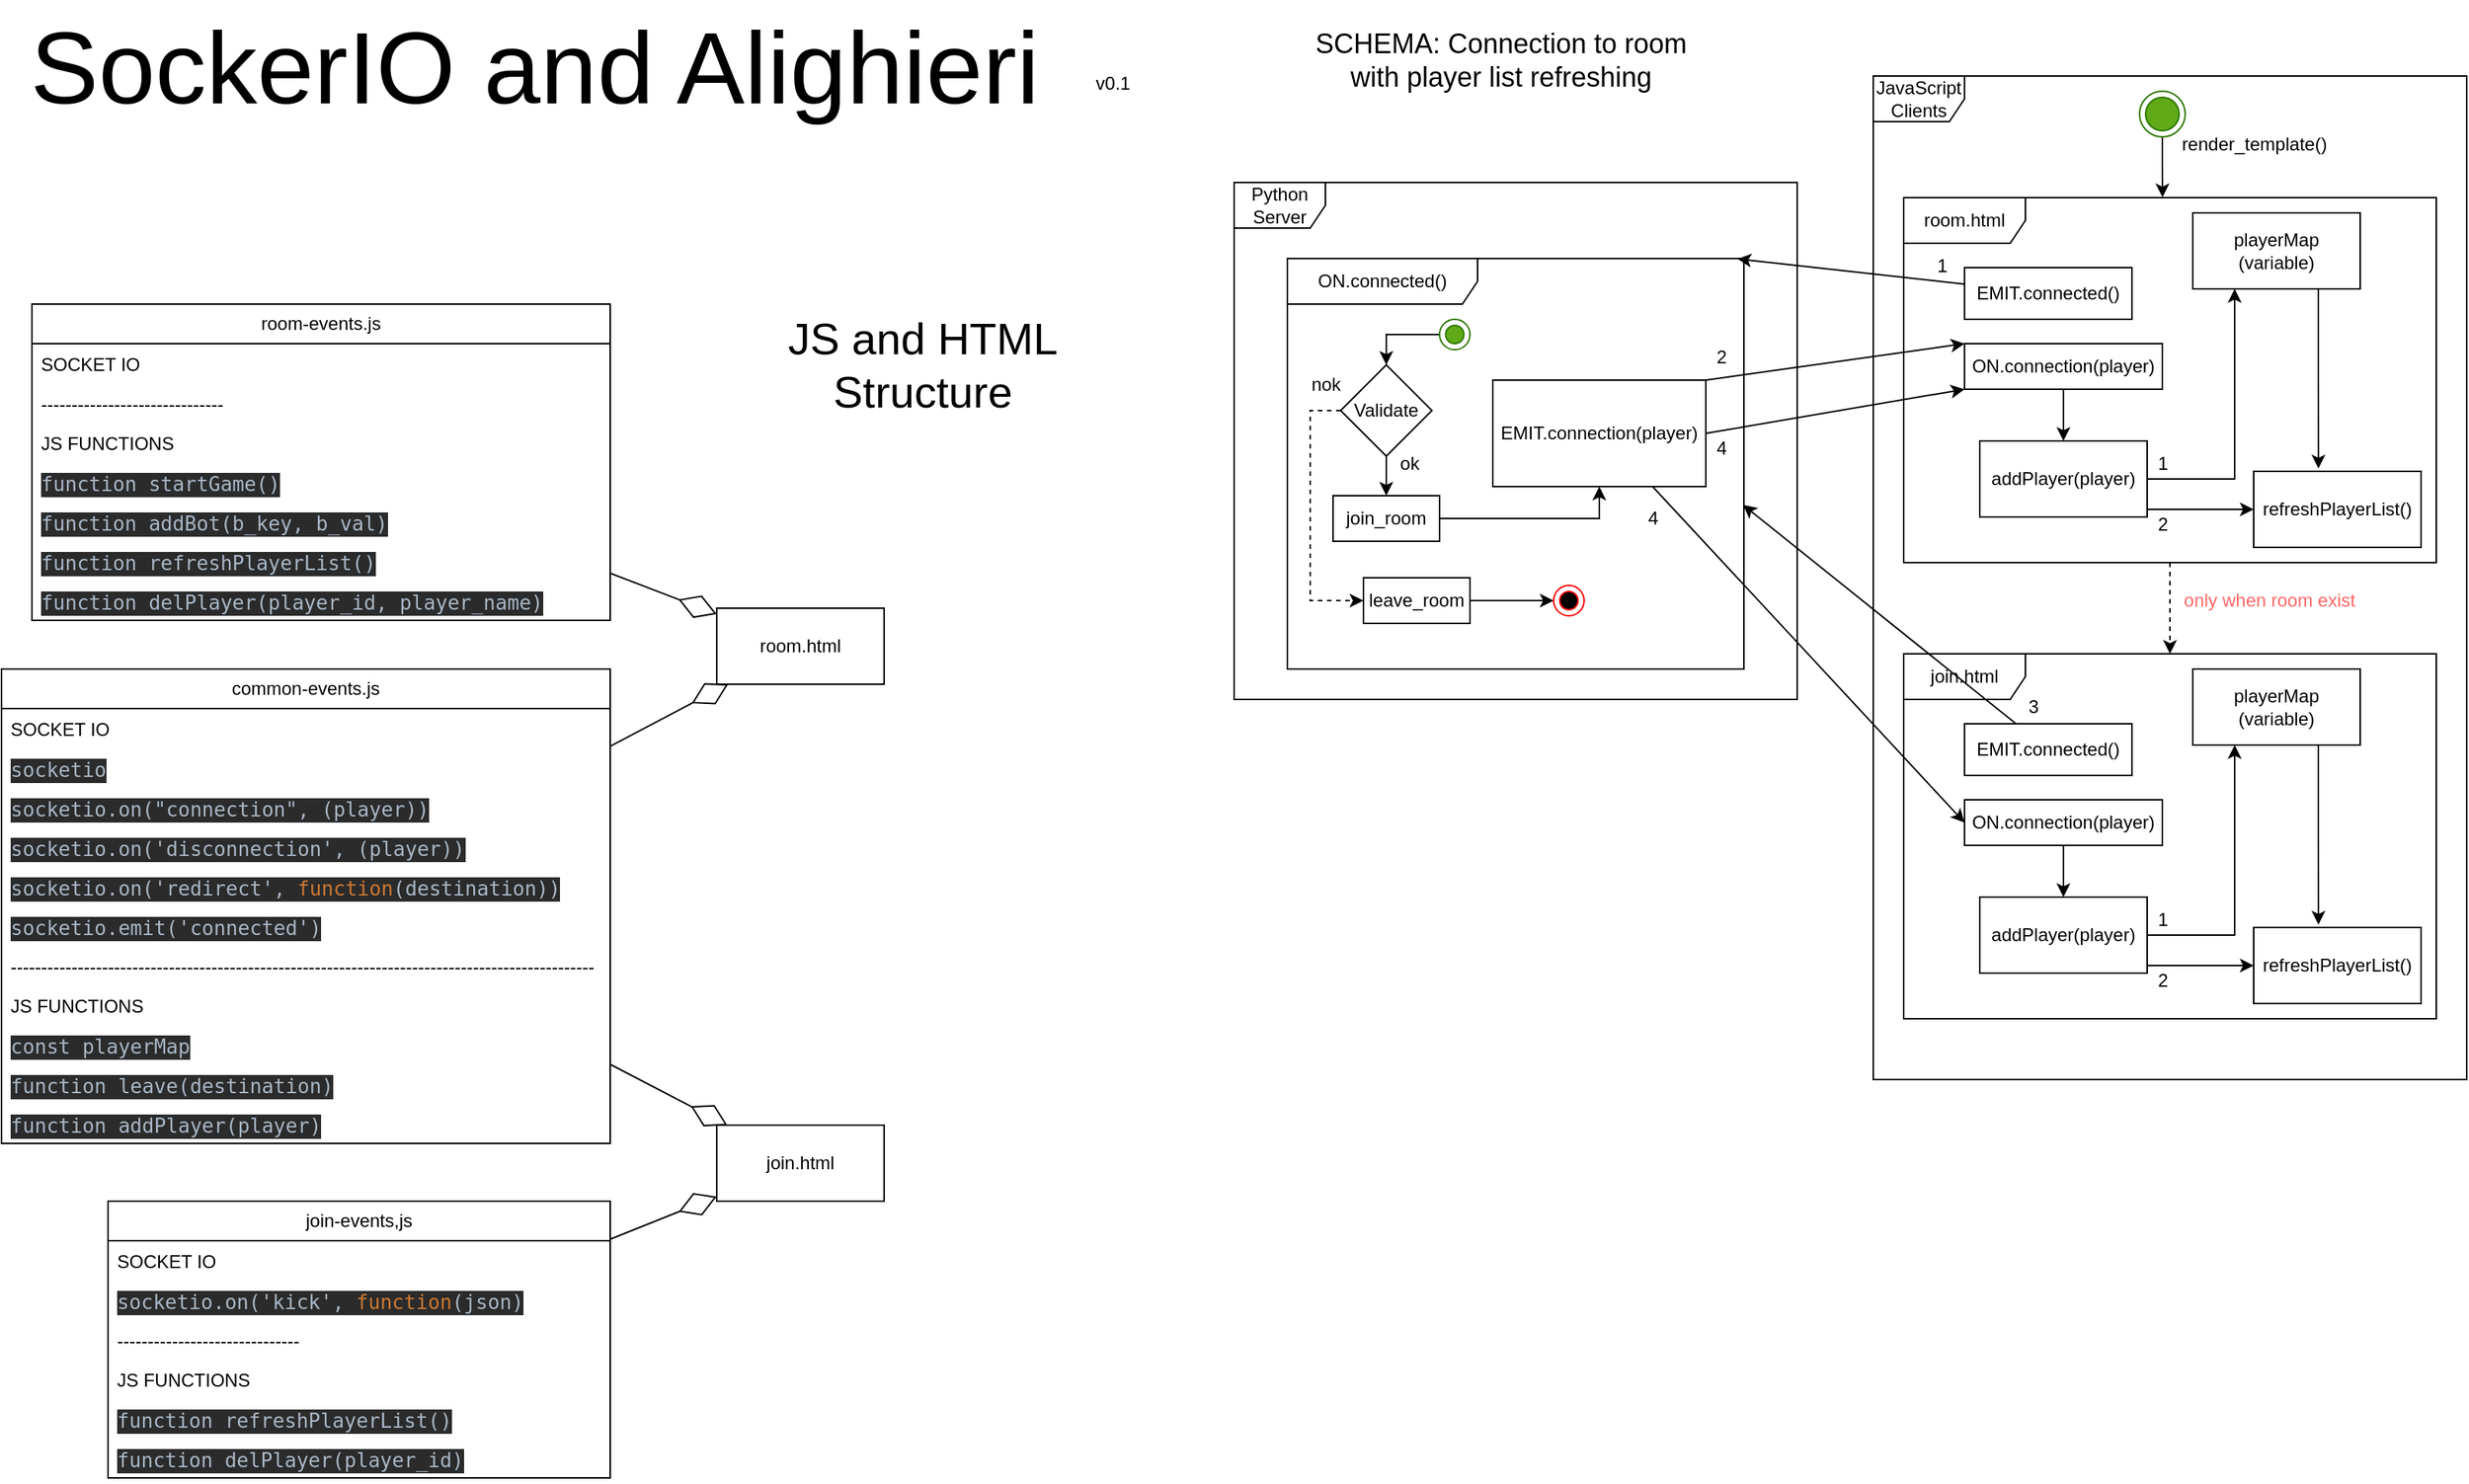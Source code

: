 <mxfile version="21.3.2">
  <diagram name="Page-1" id="Wn_ml6cLnjv_s9PpwQRe">
    <mxGraphModel dx="2352" dy="1413" grid="1" gridSize="10" guides="1" tooltips="1" connect="1" arrows="1" fold="1" page="1" pageScale="1" pageWidth="850" pageHeight="1100" math="0" shadow="0">
      <root>
        <mxCell id="0" />
        <mxCell id="1" parent="0" />
        <mxCell id="dU4LBhlGm8Yg_XWBYkVu-1" value="common-events.js" style="swimlane;fontStyle=0;childLayout=stackLayout;horizontal=1;startSize=26;fillColor=none;horizontalStack=0;resizeParent=1;resizeParentMax=0;resizeLast=0;collapsible=1;marginBottom=0;whiteSpace=wrap;html=1;" vertex="1" parent="1">
          <mxGeometry x="-790" y="460" width="400" height="312" as="geometry" />
        </mxCell>
        <mxCell id="dU4LBhlGm8Yg_XWBYkVu-2" value="SOCKET IO" style="text;strokeColor=none;fillColor=none;align=left;verticalAlign=top;spacingLeft=4;spacingRight=4;overflow=hidden;rotatable=0;points=[[0,0.5],[1,0.5]];portConstraint=eastwest;whiteSpace=wrap;html=1;" vertex="1" parent="dU4LBhlGm8Yg_XWBYkVu-1">
          <mxGeometry y="26" width="400" height="26" as="geometry" />
        </mxCell>
        <mxCell id="dU4LBhlGm8Yg_XWBYkVu-8" value="&lt;div style=&quot;background-color: rgb(43, 43, 43); color: rgb(169, 183, 198); font-family: &amp;quot;JetBrains Mono&amp;quot;, monospace; font-size: 9.8pt;&quot;&gt;socketio&lt;/div&gt;" style="text;strokeColor=none;fillColor=none;align=left;verticalAlign=top;spacingLeft=4;spacingRight=4;overflow=hidden;rotatable=0;points=[[0,0.5],[1,0.5]];portConstraint=eastwest;whiteSpace=wrap;html=1;" vertex="1" parent="dU4LBhlGm8Yg_XWBYkVu-1">
          <mxGeometry y="52" width="400" height="26" as="geometry" />
        </mxCell>
        <mxCell id="dU4LBhlGm8Yg_XWBYkVu-3" value="&lt;div style=&quot;background-color: rgb(43, 43, 43); color: rgb(169, 183, 198); font-family: &amp;quot;JetBrains Mono&amp;quot;, monospace; font-size: 9.8pt;&quot;&gt;socketio.on(&quot;connection&quot;, (player))&lt;/div&gt;" style="text;strokeColor=none;fillColor=none;align=left;verticalAlign=top;spacingLeft=4;spacingRight=4;overflow=hidden;rotatable=0;points=[[0,0.5],[1,0.5]];portConstraint=eastwest;whiteSpace=wrap;html=1;" vertex="1" parent="dU4LBhlGm8Yg_XWBYkVu-1">
          <mxGeometry y="78" width="400" height="26" as="geometry" />
        </mxCell>
        <mxCell id="dU4LBhlGm8Yg_XWBYkVu-4" value="&lt;div style=&quot;background-color: rgb(43, 43, 43); color: rgb(169, 183, 198); font-family: &amp;quot;JetBrains Mono&amp;quot;, monospace; font-size: 9.8pt;&quot;&gt;socketio.on(&#39;disconnection&#39;, (player))&lt;/div&gt;" style="text;strokeColor=none;fillColor=none;align=left;verticalAlign=top;spacingLeft=4;spacingRight=4;overflow=hidden;rotatable=0;points=[[0,0.5],[1,0.5]];portConstraint=eastwest;whiteSpace=wrap;html=1;" vertex="1" parent="dU4LBhlGm8Yg_XWBYkVu-1">
          <mxGeometry y="104" width="400" height="26" as="geometry" />
        </mxCell>
        <mxCell id="dU4LBhlGm8Yg_XWBYkVu-6" value="&lt;div style=&quot;background-color: rgb(43, 43, 43); color: rgb(169, 183, 198); font-family: &amp;quot;JetBrains Mono&amp;quot;, monospace; font-size: 9.8pt;&quot;&gt;socketio.on(&#39;redirect&#39;, &lt;span style=&quot;color:#cc7832;&quot;&gt;function&lt;/span&gt;(destination))&lt;/div&gt;" style="text;strokeColor=none;fillColor=none;align=left;verticalAlign=top;spacingLeft=4;spacingRight=4;overflow=hidden;rotatable=0;points=[[0,0.5],[1,0.5]];portConstraint=eastwest;whiteSpace=wrap;html=1;" vertex="1" parent="dU4LBhlGm8Yg_XWBYkVu-1">
          <mxGeometry y="130" width="400" height="26" as="geometry" />
        </mxCell>
        <mxCell id="dU4LBhlGm8Yg_XWBYkVu-7" value="&lt;div style=&quot;background-color: rgb(43, 43, 43); color: rgb(169, 183, 198); font-family: &amp;quot;JetBrains Mono&amp;quot;, monospace; font-size: 9.8pt;&quot;&gt;socketio.emit(&#39;connected&#39;)&lt;/div&gt;" style="text;strokeColor=none;fillColor=none;align=left;verticalAlign=top;spacingLeft=4;spacingRight=4;overflow=hidden;rotatable=0;points=[[0,0.5],[1,0.5]];portConstraint=eastwest;whiteSpace=wrap;html=1;" vertex="1" parent="dU4LBhlGm8Yg_XWBYkVu-1">
          <mxGeometry y="156" width="400" height="26" as="geometry" />
        </mxCell>
        <mxCell id="dU4LBhlGm8Yg_XWBYkVu-9" value="------------------------------------------------------------------------------------------------" style="text;strokeColor=none;fillColor=none;align=left;verticalAlign=top;spacingLeft=4;spacingRight=4;overflow=hidden;rotatable=0;points=[[0,0.5],[1,0.5]];portConstraint=eastwest;whiteSpace=wrap;html=1;" vertex="1" parent="dU4LBhlGm8Yg_XWBYkVu-1">
          <mxGeometry y="182" width="400" height="26" as="geometry" />
        </mxCell>
        <mxCell id="dU4LBhlGm8Yg_XWBYkVu-13" value="JS FUNCTIONS" style="text;strokeColor=none;fillColor=none;align=left;verticalAlign=top;spacingLeft=4;spacingRight=4;overflow=hidden;rotatable=0;points=[[0,0.5],[1,0.5]];portConstraint=eastwest;whiteSpace=wrap;html=1;" vertex="1" parent="dU4LBhlGm8Yg_XWBYkVu-1">
          <mxGeometry y="208" width="400" height="26" as="geometry" />
        </mxCell>
        <mxCell id="dU4LBhlGm8Yg_XWBYkVu-10" value="&lt;div style=&quot;background-color: rgb(43, 43, 43); color: rgb(169, 183, 198); font-family: &amp;quot;JetBrains Mono&amp;quot;, monospace; font-size: 9.8pt;&quot;&gt;const playerMap&lt;/div&gt;" style="text;strokeColor=none;fillColor=none;align=left;verticalAlign=top;spacingLeft=4;spacingRight=4;overflow=hidden;rotatable=0;points=[[0,0.5],[1,0.5]];portConstraint=eastwest;whiteSpace=wrap;html=1;" vertex="1" parent="dU4LBhlGm8Yg_XWBYkVu-1">
          <mxGeometry y="234" width="400" height="26" as="geometry" />
        </mxCell>
        <mxCell id="dU4LBhlGm8Yg_XWBYkVu-11" value="&lt;div style=&quot;background-color: rgb(43, 43, 43); color: rgb(169, 183, 198); font-family: &amp;quot;JetBrains Mono&amp;quot;, monospace; font-size: 9.8pt;&quot;&gt;function leave(destination)&lt;/div&gt;" style="text;strokeColor=none;fillColor=none;align=left;verticalAlign=top;spacingLeft=4;spacingRight=4;overflow=hidden;rotatable=0;points=[[0,0.5],[1,0.5]];portConstraint=eastwest;whiteSpace=wrap;html=1;" vertex="1" parent="dU4LBhlGm8Yg_XWBYkVu-1">
          <mxGeometry y="260" width="400" height="26" as="geometry" />
        </mxCell>
        <mxCell id="dU4LBhlGm8Yg_XWBYkVu-12" value="&lt;div style=&quot;background-color: rgb(43, 43, 43); color: rgb(169, 183, 198); font-family: &amp;quot;JetBrains Mono&amp;quot;, monospace; font-size: 9.8pt;&quot;&gt;function addPlayer(player)&lt;/div&gt;" style="text;strokeColor=none;fillColor=none;align=left;verticalAlign=top;spacingLeft=4;spacingRight=4;overflow=hidden;rotatable=0;points=[[0,0.5],[1,0.5]];portConstraint=eastwest;whiteSpace=wrap;html=1;" vertex="1" parent="dU4LBhlGm8Yg_XWBYkVu-1">
          <mxGeometry y="286" width="400" height="26" as="geometry" />
        </mxCell>
        <mxCell id="dU4LBhlGm8Yg_XWBYkVu-14" value="room-events.js" style="swimlane;fontStyle=0;childLayout=stackLayout;horizontal=1;startSize=26;fillColor=none;horizontalStack=0;resizeParent=1;resizeParentMax=0;resizeLast=0;collapsible=1;marginBottom=0;whiteSpace=wrap;html=1;" vertex="1" parent="1">
          <mxGeometry x="-770" y="220" width="380" height="208" as="geometry" />
        </mxCell>
        <mxCell id="dU4LBhlGm8Yg_XWBYkVu-15" value="SOCKET IO" style="text;strokeColor=none;fillColor=none;align=left;verticalAlign=top;spacingLeft=4;spacingRight=4;overflow=hidden;rotatable=0;points=[[0,0.5],[1,0.5]];portConstraint=eastwest;whiteSpace=wrap;html=1;" vertex="1" parent="dU4LBhlGm8Yg_XWBYkVu-14">
          <mxGeometry y="26" width="380" height="26" as="geometry" />
        </mxCell>
        <mxCell id="dU4LBhlGm8Yg_XWBYkVu-16" value="------------------------------" style="text;strokeColor=none;fillColor=none;align=left;verticalAlign=top;spacingLeft=4;spacingRight=4;overflow=hidden;rotatable=0;points=[[0,0.5],[1,0.5]];portConstraint=eastwest;whiteSpace=wrap;html=1;" vertex="1" parent="dU4LBhlGm8Yg_XWBYkVu-14">
          <mxGeometry y="52" width="380" height="26" as="geometry" />
        </mxCell>
        <mxCell id="dU4LBhlGm8Yg_XWBYkVu-25" value="JS FUNCTIONS" style="text;strokeColor=none;fillColor=none;align=left;verticalAlign=top;spacingLeft=4;spacingRight=4;overflow=hidden;rotatable=0;points=[[0,0.5],[1,0.5]];portConstraint=eastwest;whiteSpace=wrap;html=1;" vertex="1" parent="dU4LBhlGm8Yg_XWBYkVu-14">
          <mxGeometry y="78" width="380" height="26" as="geometry" />
        </mxCell>
        <mxCell id="dU4LBhlGm8Yg_XWBYkVu-17" value="&lt;div style=&quot;background-color: rgb(43, 43, 43); color: rgb(169, 183, 198); font-family: &amp;quot;JetBrains Mono&amp;quot;, monospace; font-size: 9.8pt;&quot;&gt;function startGame()&lt;/div&gt;" style="text;strokeColor=none;fillColor=none;align=left;verticalAlign=top;spacingLeft=4;spacingRight=4;overflow=hidden;rotatable=0;points=[[0,0.5],[1,0.5]];portConstraint=eastwest;whiteSpace=wrap;html=1;" vertex="1" parent="dU4LBhlGm8Yg_XWBYkVu-14">
          <mxGeometry y="104" width="380" height="26" as="geometry" />
        </mxCell>
        <mxCell id="dU4LBhlGm8Yg_XWBYkVu-18" value="&lt;div style=&quot;background-color: rgb(43, 43, 43); color: rgb(169, 183, 198); font-family: &amp;quot;JetBrains Mono&amp;quot;, monospace; font-size: 9.8pt;&quot;&gt;&lt;div style=&quot;font-size: 9.8pt;&quot;&gt;function addBot(b_key, b_val)&lt;/div&gt;&lt;/div&gt;" style="text;strokeColor=none;fillColor=none;align=left;verticalAlign=top;spacingLeft=4;spacingRight=4;overflow=hidden;rotatable=0;points=[[0,0.5],[1,0.5]];portConstraint=eastwest;whiteSpace=wrap;html=1;" vertex="1" parent="dU4LBhlGm8Yg_XWBYkVu-14">
          <mxGeometry y="130" width="380" height="26" as="geometry" />
        </mxCell>
        <mxCell id="dU4LBhlGm8Yg_XWBYkVu-19" value="&lt;div style=&quot;background-color: rgb(43, 43, 43); color: rgb(169, 183, 198); font-family: &amp;quot;JetBrains Mono&amp;quot;, monospace; font-size: 9.8pt;&quot;&gt;&lt;div style=&quot;font-size: 9.8pt;&quot;&gt;function refreshPlayerList()&lt;/div&gt;&lt;/div&gt;" style="text;strokeColor=none;fillColor=none;align=left;verticalAlign=top;spacingLeft=4;spacingRight=4;overflow=hidden;rotatable=0;points=[[0,0.5],[1,0.5]];portConstraint=eastwest;whiteSpace=wrap;html=1;" vertex="1" parent="dU4LBhlGm8Yg_XWBYkVu-14">
          <mxGeometry y="156" width="380" height="26" as="geometry" />
        </mxCell>
        <mxCell id="dU4LBhlGm8Yg_XWBYkVu-20" value="&lt;div style=&quot;background-color: rgb(43, 43, 43); color: rgb(169, 183, 198); font-family: &amp;quot;JetBrains Mono&amp;quot;, monospace; font-size: 9.8pt;&quot;&gt;&lt;div style=&quot;font-size: 9.8pt;&quot;&gt;&lt;div style=&quot;font-size: 9.8pt;&quot;&gt;function delPlayer(player_id, player_name)&lt;/div&gt;&lt;/div&gt;&lt;/div&gt;" style="text;strokeColor=none;fillColor=none;align=left;verticalAlign=top;spacingLeft=4;spacingRight=4;overflow=hidden;rotatable=0;points=[[0,0.5],[1,0.5]];portConstraint=eastwest;whiteSpace=wrap;html=1;" vertex="1" parent="dU4LBhlGm8Yg_XWBYkVu-14">
          <mxGeometry y="182" width="380" height="26" as="geometry" />
        </mxCell>
        <mxCell id="dU4LBhlGm8Yg_XWBYkVu-21" value="join-events,js" style="swimlane;fontStyle=0;childLayout=stackLayout;horizontal=1;startSize=26;fillColor=none;horizontalStack=0;resizeParent=1;resizeParentMax=0;resizeLast=0;collapsible=1;marginBottom=0;whiteSpace=wrap;html=1;" vertex="1" parent="1">
          <mxGeometry x="-720" y="810" width="330" height="182" as="geometry" />
        </mxCell>
        <mxCell id="dU4LBhlGm8Yg_XWBYkVu-22" value="SOCKET IO" style="text;strokeColor=none;fillColor=none;align=left;verticalAlign=top;spacingLeft=4;spacingRight=4;overflow=hidden;rotatable=0;points=[[0,0.5],[1,0.5]];portConstraint=eastwest;whiteSpace=wrap;html=1;" vertex="1" parent="dU4LBhlGm8Yg_XWBYkVu-21">
          <mxGeometry y="26" width="330" height="26" as="geometry" />
        </mxCell>
        <mxCell id="dU4LBhlGm8Yg_XWBYkVu-26" value="&lt;div style=&quot;background-color: rgb(43, 43, 43); color: rgb(169, 183, 198); font-family: &amp;quot;JetBrains Mono&amp;quot;, monospace; font-size: 9.8pt;&quot;&gt;socketio.on(&#39;kick&#39;, &lt;span style=&quot;color:#cc7832;&quot;&gt;function&lt;/span&gt;(json)&lt;/div&gt;" style="text;strokeColor=none;fillColor=none;align=left;verticalAlign=top;spacingLeft=4;spacingRight=4;overflow=hidden;rotatable=0;points=[[0,0.5],[1,0.5]];portConstraint=eastwest;whiteSpace=wrap;html=1;" vertex="1" parent="dU4LBhlGm8Yg_XWBYkVu-21">
          <mxGeometry y="52" width="330" height="26" as="geometry" />
        </mxCell>
        <mxCell id="dU4LBhlGm8Yg_XWBYkVu-23" value="------------------------------" style="text;strokeColor=none;fillColor=none;align=left;verticalAlign=top;spacingLeft=4;spacingRight=4;overflow=hidden;rotatable=0;points=[[0,0.5],[1,0.5]];portConstraint=eastwest;whiteSpace=wrap;html=1;" vertex="1" parent="dU4LBhlGm8Yg_XWBYkVu-21">
          <mxGeometry y="78" width="330" height="26" as="geometry" />
        </mxCell>
        <mxCell id="dU4LBhlGm8Yg_XWBYkVu-24" value="JS FUNCTIONS" style="text;strokeColor=none;fillColor=none;align=left;verticalAlign=top;spacingLeft=4;spacingRight=4;overflow=hidden;rotatable=0;points=[[0,0.5],[1,0.5]];portConstraint=eastwest;whiteSpace=wrap;html=1;" vertex="1" parent="dU4LBhlGm8Yg_XWBYkVu-21">
          <mxGeometry y="104" width="330" height="26" as="geometry" />
        </mxCell>
        <mxCell id="dU4LBhlGm8Yg_XWBYkVu-27" value="&lt;div style=&quot;background-color: rgb(43, 43, 43); color: rgb(169, 183, 198); font-family: &amp;quot;JetBrains Mono&amp;quot;, monospace; font-size: 9.8pt;&quot;&gt;function refreshPlayerList()&lt;/div&gt;" style="text;strokeColor=none;fillColor=none;align=left;verticalAlign=top;spacingLeft=4;spacingRight=4;overflow=hidden;rotatable=0;points=[[0,0.5],[1,0.5]];portConstraint=eastwest;whiteSpace=wrap;html=1;" vertex="1" parent="dU4LBhlGm8Yg_XWBYkVu-21">
          <mxGeometry y="130" width="330" height="26" as="geometry" />
        </mxCell>
        <mxCell id="dU4LBhlGm8Yg_XWBYkVu-28" value="&lt;div style=&quot;background-color: rgb(43, 43, 43); color: rgb(169, 183, 198); font-family: &amp;quot;JetBrains Mono&amp;quot;, monospace; font-size: 9.8pt;&quot;&gt;function delPlayer(player_id)&lt;/div&gt;" style="text;strokeColor=none;fillColor=none;align=left;verticalAlign=top;spacingLeft=4;spacingRight=4;overflow=hidden;rotatable=0;points=[[0,0.5],[1,0.5]];portConstraint=eastwest;whiteSpace=wrap;html=1;" vertex="1" parent="dU4LBhlGm8Yg_XWBYkVu-21">
          <mxGeometry y="156" width="330" height="26" as="geometry" />
        </mxCell>
        <mxCell id="dU4LBhlGm8Yg_XWBYkVu-29" value="join.html" style="html=1;whiteSpace=wrap;" vertex="1" parent="1">
          <mxGeometry x="-320" y="760" width="110" height="50" as="geometry" />
        </mxCell>
        <mxCell id="dU4LBhlGm8Yg_XWBYkVu-30" value="room.html" style="html=1;whiteSpace=wrap;" vertex="1" parent="1">
          <mxGeometry x="-320" y="420" width="110" height="50" as="geometry" />
        </mxCell>
        <mxCell id="dU4LBhlGm8Yg_XWBYkVu-31" value="" style="endArrow=diamondThin;endFill=0;endSize=24;html=1;rounded=0;" edge="1" parent="1" source="dU4LBhlGm8Yg_XWBYkVu-1" target="dU4LBhlGm8Yg_XWBYkVu-29">
          <mxGeometry width="160" relative="1" as="geometry">
            <mxPoint x="-310" y="690" as="sourcePoint" />
            <mxPoint x="-150" y="690" as="targetPoint" />
          </mxGeometry>
        </mxCell>
        <mxCell id="dU4LBhlGm8Yg_XWBYkVu-32" value="" style="endArrow=diamondThin;endFill=0;endSize=24;html=1;rounded=0;" edge="1" parent="1" source="dU4LBhlGm8Yg_XWBYkVu-1" target="dU4LBhlGm8Yg_XWBYkVu-30">
          <mxGeometry width="160" relative="1" as="geometry">
            <mxPoint x="-290" y="503" as="sourcePoint" />
            <mxPoint x="-275" y="609" as="targetPoint" />
          </mxGeometry>
        </mxCell>
        <mxCell id="dU4LBhlGm8Yg_XWBYkVu-33" value="" style="endArrow=diamondThin;endFill=0;endSize=24;html=1;rounded=0;" edge="1" parent="1" source="dU4LBhlGm8Yg_XWBYkVu-14" target="dU4LBhlGm8Yg_XWBYkVu-30">
          <mxGeometry width="160" relative="1" as="geometry">
            <mxPoint x="-40" y="700" as="sourcePoint" />
            <mxPoint x="-105" y="634" as="targetPoint" />
          </mxGeometry>
        </mxCell>
        <mxCell id="dU4LBhlGm8Yg_XWBYkVu-34" value="" style="endArrow=diamondThin;endFill=0;endSize=24;html=1;rounded=0;" edge="1" parent="1" source="dU4LBhlGm8Yg_XWBYkVu-21" target="dU4LBhlGm8Yg_XWBYkVu-29">
          <mxGeometry width="160" relative="1" as="geometry">
            <mxPoint x="30" y="647" as="sourcePoint" />
            <mxPoint x="-77" y="634" as="targetPoint" />
          </mxGeometry>
        </mxCell>
        <mxCell id="dU4LBhlGm8Yg_XWBYkVu-35" value="Python Server" style="shape=umlFrame;whiteSpace=wrap;html=1;pointerEvents=0;" vertex="1" parent="1">
          <mxGeometry x="20" y="140" width="370" height="340" as="geometry" />
        </mxCell>
        <mxCell id="dU4LBhlGm8Yg_XWBYkVu-36" value="JavaScript&lt;br&gt;Clients" style="shape=umlFrame;whiteSpace=wrap;html=1;pointerEvents=0;" vertex="1" parent="1">
          <mxGeometry x="440" y="70" width="390" height="660" as="geometry" />
        </mxCell>
        <mxCell id="dU4LBhlGm8Yg_XWBYkVu-40" style="edgeStyle=orthogonalEdgeStyle;rounded=0;orthogonalLoop=1;jettySize=auto;html=1;entryX=0.486;entryY=-0.001;entryDx=0;entryDy=0;entryPerimeter=0;" edge="1" parent="1" source="dU4LBhlGm8Yg_XWBYkVu-38" target="dU4LBhlGm8Yg_XWBYkVu-41">
          <mxGeometry relative="1" as="geometry">
            <mxPoint x="630" y="140" as="targetPoint" />
          </mxGeometry>
        </mxCell>
        <mxCell id="dU4LBhlGm8Yg_XWBYkVu-38" value="" style="ellipse;html=1;shape=endState;fillColor=#60a917;strokeColor=#2D7600;fontColor=#ffffff;" vertex="1" parent="1">
          <mxGeometry x="615" y="80" width="30" height="30" as="geometry" />
        </mxCell>
        <mxCell id="dU4LBhlGm8Yg_XWBYkVu-78" style="edgeStyle=orthogonalEdgeStyle;rounded=0;orthogonalLoop=1;jettySize=auto;html=1;dashed=1;" edge="1" parent="1" source="dU4LBhlGm8Yg_XWBYkVu-41" target="dU4LBhlGm8Yg_XWBYkVu-77">
          <mxGeometry relative="1" as="geometry" />
        </mxCell>
        <mxCell id="dU4LBhlGm8Yg_XWBYkVu-41" value="room.html" style="shape=umlFrame;whiteSpace=wrap;html=1;pointerEvents=0;width=80;height=30;" vertex="1" parent="1">
          <mxGeometry x="460" y="150" width="350" height="240" as="geometry" />
        </mxCell>
        <mxCell id="dU4LBhlGm8Yg_XWBYkVu-42" value="render_template()" style="text;html=1;align=center;verticalAlign=middle;resizable=0;points=[];autosize=1;strokeColor=none;fillColor=none;" vertex="1" parent="1">
          <mxGeometry x="630" y="100" width="120" height="30" as="geometry" />
        </mxCell>
        <mxCell id="dU4LBhlGm8Yg_XWBYkVu-47" value="" style="endArrow=classic;html=1;rounded=0;entryX=0.986;entryY=0.001;entryDx=0;entryDy=0;entryPerimeter=0;" edge="1" parent="1" source="dU4LBhlGm8Yg_XWBYkVu-52" target="dU4LBhlGm8Yg_XWBYkVu-53">
          <mxGeometry width="50" height="50" relative="1" as="geometry">
            <mxPoint x="400" y="410" as="sourcePoint" />
            <mxPoint x="350" y="150" as="targetPoint" />
          </mxGeometry>
        </mxCell>
        <mxCell id="dU4LBhlGm8Yg_XWBYkVu-52" value="EMIT.connected()" style="html=1;whiteSpace=wrap;" vertex="1" parent="1">
          <mxGeometry x="500" y="196" width="110" height="34" as="geometry" />
        </mxCell>
        <mxCell id="dU4LBhlGm8Yg_XWBYkVu-53" value="ON.connected()" style="shape=umlFrame;whiteSpace=wrap;html=1;pointerEvents=0;width=125;height=30;" vertex="1" parent="1">
          <mxGeometry x="55" y="190" width="300" height="270" as="geometry" />
        </mxCell>
        <mxCell id="dU4LBhlGm8Yg_XWBYkVu-63" style="edgeStyle=orthogonalEdgeStyle;rounded=0;orthogonalLoop=1;jettySize=auto;html=1;" edge="1" parent="1" source="dU4LBhlGm8Yg_XWBYkVu-60" target="dU4LBhlGm8Yg_XWBYkVu-61">
          <mxGeometry relative="1" as="geometry" />
        </mxCell>
        <mxCell id="dU4LBhlGm8Yg_XWBYkVu-60" value="join_room" style="html=1;whiteSpace=wrap;" vertex="1" parent="1">
          <mxGeometry x="85" y="346" width="70" height="30" as="geometry" />
        </mxCell>
        <mxCell id="dU4LBhlGm8Yg_XWBYkVu-61" value="EMIT.connection(player)" style="html=1;whiteSpace=wrap;" vertex="1" parent="1">
          <mxGeometry x="190" y="270" width="140" height="70" as="geometry" />
        </mxCell>
        <mxCell id="dU4LBhlGm8Yg_XWBYkVu-70" style="edgeStyle=orthogonalEdgeStyle;rounded=0;orthogonalLoop=1;jettySize=auto;html=1;" edge="1" parent="1" source="dU4LBhlGm8Yg_XWBYkVu-64" target="dU4LBhlGm8Yg_XWBYkVu-69">
          <mxGeometry relative="1" as="geometry" />
        </mxCell>
        <mxCell id="dU4LBhlGm8Yg_XWBYkVu-64" value="ON.connection(player)" style="html=1;whiteSpace=wrap;" vertex="1" parent="1">
          <mxGeometry x="500" y="246" width="130" height="30" as="geometry" />
        </mxCell>
        <mxCell id="dU4LBhlGm8Yg_XWBYkVu-67" value="" style="endArrow=classic;html=1;rounded=0;exitX=1;exitY=0;exitDx=0;exitDy=0;entryX=0;entryY=0;entryDx=0;entryDy=0;" edge="1" parent="1" source="dU4LBhlGm8Yg_XWBYkVu-61" target="dU4LBhlGm8Yg_XWBYkVu-64">
          <mxGeometry width="50" height="50" relative="1" as="geometry">
            <mxPoint x="510" y="210" as="sourcePoint" />
            <mxPoint x="410" y="280" as="targetPoint" />
          </mxGeometry>
        </mxCell>
        <mxCell id="dU4LBhlGm8Yg_XWBYkVu-76" style="edgeStyle=orthogonalEdgeStyle;rounded=0;orthogonalLoop=1;jettySize=auto;html=1;entryX=0.387;entryY=-0.038;entryDx=0;entryDy=0;entryPerimeter=0;exitX=0.75;exitY=1;exitDx=0;exitDy=0;" edge="1" parent="1" source="dU4LBhlGm8Yg_XWBYkVu-68" target="dU4LBhlGm8Yg_XWBYkVu-72">
          <mxGeometry relative="1" as="geometry" />
        </mxCell>
        <mxCell id="dU4LBhlGm8Yg_XWBYkVu-68" value="playerMap&lt;br&gt;(variable)" style="html=1;whiteSpace=wrap;" vertex="1" parent="1">
          <mxGeometry x="650" y="160" width="110" height="50" as="geometry" />
        </mxCell>
        <mxCell id="dU4LBhlGm8Yg_XWBYkVu-71" style="edgeStyle=orthogonalEdgeStyle;rounded=0;orthogonalLoop=1;jettySize=auto;html=1;entryX=0.25;entryY=1;entryDx=0;entryDy=0;" edge="1" parent="1" source="dU4LBhlGm8Yg_XWBYkVu-69" target="dU4LBhlGm8Yg_XWBYkVu-68">
          <mxGeometry relative="1" as="geometry" />
        </mxCell>
        <mxCell id="dU4LBhlGm8Yg_XWBYkVu-73" style="edgeStyle=orthogonalEdgeStyle;rounded=0;orthogonalLoop=1;jettySize=auto;html=1;" edge="1" parent="1" source="dU4LBhlGm8Yg_XWBYkVu-69" target="dU4LBhlGm8Yg_XWBYkVu-72">
          <mxGeometry relative="1" as="geometry">
            <Array as="points">
              <mxPoint x="640" y="355" />
              <mxPoint x="640" y="355" />
            </Array>
          </mxGeometry>
        </mxCell>
        <mxCell id="dU4LBhlGm8Yg_XWBYkVu-69" value="addPlayer(player)" style="html=1;whiteSpace=wrap;" vertex="1" parent="1">
          <mxGeometry x="510" y="310" width="110" height="50" as="geometry" />
        </mxCell>
        <mxCell id="dU4LBhlGm8Yg_XWBYkVu-72" value="refreshPlayerList()" style="html=1;whiteSpace=wrap;" vertex="1" parent="1">
          <mxGeometry x="690" y="330" width="110" height="50" as="geometry" />
        </mxCell>
        <mxCell id="dU4LBhlGm8Yg_XWBYkVu-74" value="1" style="text;html=1;align=center;verticalAlign=middle;resizable=0;points=[];autosize=1;strokeColor=none;fillColor=none;" vertex="1" parent="1">
          <mxGeometry x="615" y="310" width="30" height="30" as="geometry" />
        </mxCell>
        <mxCell id="dU4LBhlGm8Yg_XWBYkVu-75" value="2" style="text;html=1;align=center;verticalAlign=middle;resizable=0;points=[];autosize=1;strokeColor=none;fillColor=none;" vertex="1" parent="1">
          <mxGeometry x="615" y="350" width="30" height="30" as="geometry" />
        </mxCell>
        <mxCell id="dU4LBhlGm8Yg_XWBYkVu-77" value="join.html" style="shape=umlFrame;whiteSpace=wrap;html=1;pointerEvents=0;width=80;height=30;" vertex="1" parent="1">
          <mxGeometry x="460" y="450" width="350" height="240" as="geometry" />
        </mxCell>
        <mxCell id="dU4LBhlGm8Yg_XWBYkVu-79" value="EMIT.connected()" style="html=1;whiteSpace=wrap;" vertex="1" parent="1">
          <mxGeometry x="500" y="496" width="110" height="34" as="geometry" />
        </mxCell>
        <mxCell id="dU4LBhlGm8Yg_XWBYkVu-80" style="edgeStyle=orthogonalEdgeStyle;rounded=0;orthogonalLoop=1;jettySize=auto;html=1;" edge="1" parent="1" source="dU4LBhlGm8Yg_XWBYkVu-81" target="dU4LBhlGm8Yg_XWBYkVu-86">
          <mxGeometry relative="1" as="geometry" />
        </mxCell>
        <mxCell id="dU4LBhlGm8Yg_XWBYkVu-81" value="ON.connection(player)" style="html=1;whiteSpace=wrap;" vertex="1" parent="1">
          <mxGeometry x="500" y="546" width="130" height="30" as="geometry" />
        </mxCell>
        <mxCell id="dU4LBhlGm8Yg_XWBYkVu-82" style="edgeStyle=orthogonalEdgeStyle;rounded=0;orthogonalLoop=1;jettySize=auto;html=1;entryX=0.387;entryY=-0.038;entryDx=0;entryDy=0;entryPerimeter=0;exitX=0.75;exitY=1;exitDx=0;exitDy=0;" edge="1" parent="1" source="dU4LBhlGm8Yg_XWBYkVu-83" target="dU4LBhlGm8Yg_XWBYkVu-87">
          <mxGeometry relative="1" as="geometry" />
        </mxCell>
        <mxCell id="dU4LBhlGm8Yg_XWBYkVu-83" value="playerMap&lt;br&gt;(variable)" style="html=1;whiteSpace=wrap;" vertex="1" parent="1">
          <mxGeometry x="650" y="460" width="110" height="50" as="geometry" />
        </mxCell>
        <mxCell id="dU4LBhlGm8Yg_XWBYkVu-84" style="edgeStyle=orthogonalEdgeStyle;rounded=0;orthogonalLoop=1;jettySize=auto;html=1;entryX=0.25;entryY=1;entryDx=0;entryDy=0;" edge="1" parent="1" source="dU4LBhlGm8Yg_XWBYkVu-86" target="dU4LBhlGm8Yg_XWBYkVu-83">
          <mxGeometry relative="1" as="geometry" />
        </mxCell>
        <mxCell id="dU4LBhlGm8Yg_XWBYkVu-85" style="edgeStyle=orthogonalEdgeStyle;rounded=0;orthogonalLoop=1;jettySize=auto;html=1;" edge="1" parent="1" source="dU4LBhlGm8Yg_XWBYkVu-86" target="dU4LBhlGm8Yg_XWBYkVu-87">
          <mxGeometry relative="1" as="geometry">
            <Array as="points">
              <mxPoint x="640" y="655" />
              <mxPoint x="640" y="655" />
            </Array>
          </mxGeometry>
        </mxCell>
        <mxCell id="dU4LBhlGm8Yg_XWBYkVu-86" value="addPlayer(player)" style="html=1;whiteSpace=wrap;" vertex="1" parent="1">
          <mxGeometry x="510" y="610" width="110" height="50" as="geometry" />
        </mxCell>
        <mxCell id="dU4LBhlGm8Yg_XWBYkVu-87" value="refreshPlayerList()" style="html=1;whiteSpace=wrap;" vertex="1" parent="1">
          <mxGeometry x="690" y="630" width="110" height="50" as="geometry" />
        </mxCell>
        <mxCell id="dU4LBhlGm8Yg_XWBYkVu-88" value="1" style="text;html=1;align=center;verticalAlign=middle;resizable=0;points=[];autosize=1;strokeColor=none;fillColor=none;" vertex="1" parent="1">
          <mxGeometry x="615" y="610" width="30" height="30" as="geometry" />
        </mxCell>
        <mxCell id="dU4LBhlGm8Yg_XWBYkVu-89" value="2" style="text;html=1;align=center;verticalAlign=middle;resizable=0;points=[];autosize=1;strokeColor=none;fillColor=none;" vertex="1" parent="1">
          <mxGeometry x="615" y="650" width="30" height="30" as="geometry" />
        </mxCell>
        <mxCell id="dU4LBhlGm8Yg_XWBYkVu-90" value="1" style="text;html=1;align=center;verticalAlign=middle;resizable=0;points=[];autosize=1;strokeColor=none;fillColor=none;" vertex="1" parent="1">
          <mxGeometry x="470" y="180" width="30" height="30" as="geometry" />
        </mxCell>
        <mxCell id="dU4LBhlGm8Yg_XWBYkVu-91" value="2" style="text;html=1;align=center;verticalAlign=middle;resizable=0;points=[];autosize=1;strokeColor=none;fillColor=none;" vertex="1" parent="1">
          <mxGeometry x="325" y="240" width="30" height="30" as="geometry" />
        </mxCell>
        <mxCell id="dU4LBhlGm8Yg_XWBYkVu-92" value="" style="endArrow=classic;html=1;rounded=0;entryX=0.998;entryY=0.6;entryDx=0;entryDy=0;entryPerimeter=0;" edge="1" parent="1" source="dU4LBhlGm8Yg_XWBYkVu-79" target="dU4LBhlGm8Yg_XWBYkVu-53">
          <mxGeometry width="50" height="50" relative="1" as="geometry">
            <mxPoint x="517" y="206" as="sourcePoint" />
            <mxPoint x="368" y="154" as="targetPoint" />
          </mxGeometry>
        </mxCell>
        <mxCell id="dU4LBhlGm8Yg_XWBYkVu-93" value="3" style="text;html=1;align=center;verticalAlign=middle;resizable=0;points=[];autosize=1;strokeColor=none;fillColor=none;" vertex="1" parent="1">
          <mxGeometry x="530" y="470" width="30" height="30" as="geometry" />
        </mxCell>
        <mxCell id="dU4LBhlGm8Yg_XWBYkVu-94" value="" style="endArrow=classic;html=1;rounded=0;exitX=1;exitY=0.5;exitDx=0;exitDy=0;entryX=0;entryY=1;entryDx=0;entryDy=0;" edge="1" parent="1" source="dU4LBhlGm8Yg_XWBYkVu-61" target="dU4LBhlGm8Yg_XWBYkVu-64">
          <mxGeometry width="50" height="50" relative="1" as="geometry">
            <mxPoint x="340" y="235" as="sourcePoint" />
            <mxPoint x="500" y="280" as="targetPoint" />
          </mxGeometry>
        </mxCell>
        <mxCell id="dU4LBhlGm8Yg_XWBYkVu-95" value="" style="endArrow=classic;html=1;rounded=0;exitX=0.75;exitY=1;exitDx=0;exitDy=0;entryX=0;entryY=0.5;entryDx=0;entryDy=0;" edge="1" parent="1" source="dU4LBhlGm8Yg_XWBYkVu-61" target="dU4LBhlGm8Yg_XWBYkVu-81">
          <mxGeometry width="50" height="50" relative="1" as="geometry">
            <mxPoint x="340" y="250" as="sourcePoint" />
            <mxPoint x="510" y="286" as="targetPoint" />
          </mxGeometry>
        </mxCell>
        <mxCell id="dU4LBhlGm8Yg_XWBYkVu-96" value="4" style="text;html=1;align=center;verticalAlign=middle;resizable=0;points=[];autosize=1;strokeColor=none;fillColor=none;" vertex="1" parent="1">
          <mxGeometry x="280" y="346" width="30" height="30" as="geometry" />
        </mxCell>
        <mxCell id="dU4LBhlGm8Yg_XWBYkVu-97" value="4" style="text;html=1;align=center;verticalAlign=middle;resizable=0;points=[];autosize=1;strokeColor=none;fillColor=none;" vertex="1" parent="1">
          <mxGeometry x="325" y="300" width="30" height="30" as="geometry" />
        </mxCell>
        <mxCell id="dU4LBhlGm8Yg_XWBYkVu-100" style="edgeStyle=orthogonalEdgeStyle;rounded=0;orthogonalLoop=1;jettySize=auto;html=1;" edge="1" parent="1" source="dU4LBhlGm8Yg_XWBYkVu-99" target="dU4LBhlGm8Yg_XWBYkVu-60">
          <mxGeometry relative="1" as="geometry" />
        </mxCell>
        <mxCell id="dU4LBhlGm8Yg_XWBYkVu-103" style="edgeStyle=orthogonalEdgeStyle;rounded=0;orthogonalLoop=1;jettySize=auto;html=1;entryX=0;entryY=0.5;entryDx=0;entryDy=0;dashed=1;" edge="1" parent="1" source="dU4LBhlGm8Yg_XWBYkVu-99" target="dU4LBhlGm8Yg_XWBYkVu-102">
          <mxGeometry relative="1" as="geometry">
            <Array as="points">
              <mxPoint x="70" y="290" />
              <mxPoint x="70" y="415" />
            </Array>
          </mxGeometry>
        </mxCell>
        <mxCell id="dU4LBhlGm8Yg_XWBYkVu-99" value="Validate" style="rhombus;whiteSpace=wrap;html=1;" vertex="1" parent="1">
          <mxGeometry x="90" y="260" width="60" height="60" as="geometry" />
        </mxCell>
        <mxCell id="dU4LBhlGm8Yg_XWBYkVu-101" value="ok" style="text;html=1;align=center;verticalAlign=middle;resizable=0;points=[];autosize=1;strokeColor=none;fillColor=none;" vertex="1" parent="1">
          <mxGeometry x="115" y="310" width="40" height="30" as="geometry" />
        </mxCell>
        <mxCell id="dU4LBhlGm8Yg_XWBYkVu-109" style="edgeStyle=orthogonalEdgeStyle;rounded=0;orthogonalLoop=1;jettySize=auto;html=1;entryX=0;entryY=0.5;entryDx=0;entryDy=0;" edge="1" parent="1" source="dU4LBhlGm8Yg_XWBYkVu-102" target="dU4LBhlGm8Yg_XWBYkVu-107">
          <mxGeometry relative="1" as="geometry" />
        </mxCell>
        <mxCell id="dU4LBhlGm8Yg_XWBYkVu-102" value="leave_room" style="html=1;whiteSpace=wrap;" vertex="1" parent="1">
          <mxGeometry x="105" y="400" width="70" height="30" as="geometry" />
        </mxCell>
        <mxCell id="dU4LBhlGm8Yg_XWBYkVu-104" value="nok" style="text;html=1;align=center;verticalAlign=middle;resizable=0;points=[];autosize=1;strokeColor=none;fillColor=none;" vertex="1" parent="1">
          <mxGeometry x="60" y="258" width="40" height="30" as="geometry" />
        </mxCell>
        <mxCell id="dU4LBhlGm8Yg_XWBYkVu-106" style="edgeStyle=orthogonalEdgeStyle;rounded=0;orthogonalLoop=1;jettySize=auto;html=1;" edge="1" parent="1" source="dU4LBhlGm8Yg_XWBYkVu-105" target="dU4LBhlGm8Yg_XWBYkVu-99">
          <mxGeometry relative="1" as="geometry" />
        </mxCell>
        <mxCell id="dU4LBhlGm8Yg_XWBYkVu-105" value="" style="ellipse;html=1;shape=endState;fillColor=#60a917;strokeColor=#2D7600;fontColor=#ffffff;" vertex="1" parent="1">
          <mxGeometry x="155" y="230" width="20" height="20" as="geometry" />
        </mxCell>
        <mxCell id="dU4LBhlGm8Yg_XWBYkVu-107" value="" style="ellipse;html=1;shape=endState;fillColor=#000000;strokeColor=#ff0000;" vertex="1" parent="1">
          <mxGeometry x="230" y="405" width="20" height="20" as="geometry" />
        </mxCell>
        <mxCell id="dU4LBhlGm8Yg_XWBYkVu-110" value="only when room exist" style="text;html=1;align=center;verticalAlign=middle;resizable=0;points=[];autosize=1;strokeColor=none;fillColor=none;fontColor=#FF6666;" vertex="1" parent="1">
          <mxGeometry x="630" y="400" width="140" height="30" as="geometry" />
        </mxCell>
        <mxCell id="dU4LBhlGm8Yg_XWBYkVu-111" value="SCHEMA: Connection to room &lt;br&gt;with player list refreshing" style="text;html=1;align=center;verticalAlign=middle;resizable=0;points=[];autosize=1;strokeColor=none;fillColor=none;fontSize=18;" vertex="1" parent="1">
          <mxGeometry x="60" y="30" width="270" height="60" as="geometry" />
        </mxCell>
        <mxCell id="dU4LBhlGm8Yg_XWBYkVu-112" value="SockerIO and Alighieri" style="text;html=1;align=center;verticalAlign=middle;resizable=0;points=[];autosize=1;strokeColor=none;fillColor=none;fontSize=67;" vertex="1" parent="1">
          <mxGeometry x="-785" y="20" width="690" height="90" as="geometry" />
        </mxCell>
        <mxCell id="dU4LBhlGm8Yg_XWBYkVu-113" value="JS and HTML &lt;br&gt;Structure" style="text;html=1;align=center;verticalAlign=middle;resizable=0;points=[];autosize=1;strokeColor=none;fillColor=none;fontSize=29;" vertex="1" parent="1">
          <mxGeometry x="-285" y="220" width="200" height="80" as="geometry" />
        </mxCell>
        <mxCell id="dU4LBhlGm8Yg_XWBYkVu-114" value="v0.1" style="text;html=1;align=center;verticalAlign=middle;resizable=0;points=[];autosize=1;strokeColor=none;fillColor=none;" vertex="1" parent="1">
          <mxGeometry x="-85" y="60" width="50" height="30" as="geometry" />
        </mxCell>
      </root>
    </mxGraphModel>
  </diagram>
</mxfile>
